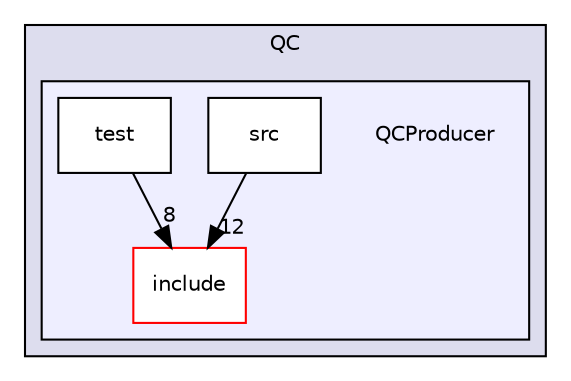 digraph "/home/travis/build/AliceO2Group/AliceO2/Utilities/QC/QCProducer" {
  bgcolor=transparent;
  compound=true
  node [ fontsize="10", fontname="Helvetica"];
  edge [ labelfontsize="10", labelfontname="Helvetica"];
  subgraph clusterdir_47a906a1cbf8a6449f7ddaf217b22a51 {
    graph [ bgcolor="#ddddee", pencolor="black", label="QC" fontname="Helvetica", fontsize="10", URL="dir_47a906a1cbf8a6449f7ddaf217b22a51.html"]
  subgraph clusterdir_27aa4c457c70931ae4284a576d00171f {
    graph [ bgcolor="#eeeeff", pencolor="black", label="" URL="dir_27aa4c457c70931ae4284a576d00171f.html"];
    dir_27aa4c457c70931ae4284a576d00171f [shape=plaintext label="QCProducer"];
    dir_6ed976a18683352ac360614002e72f12 [shape=box label="include" color="red" fillcolor="white" style="filled" URL="dir_6ed976a18683352ac360614002e72f12.html"];
    dir_8d051ed3a053c3a3354af972ad71d3ed [shape=box label="src" color="black" fillcolor="white" style="filled" URL="dir_8d051ed3a053c3a3354af972ad71d3ed.html"];
    dir_8e423c22d861eca1ffd95cff25003e7f [shape=box label="test" color="black" fillcolor="white" style="filled" URL="dir_8e423c22d861eca1ffd95cff25003e7f.html"];
  }
  }
  dir_8e423c22d861eca1ffd95cff25003e7f->dir_6ed976a18683352ac360614002e72f12 [headlabel="8", labeldistance=1.5 headhref="dir_000397_000394.html"];
  dir_8d051ed3a053c3a3354af972ad71d3ed->dir_6ed976a18683352ac360614002e72f12 [headlabel="12", labeldistance=1.5 headhref="dir_000396_000394.html"];
}
